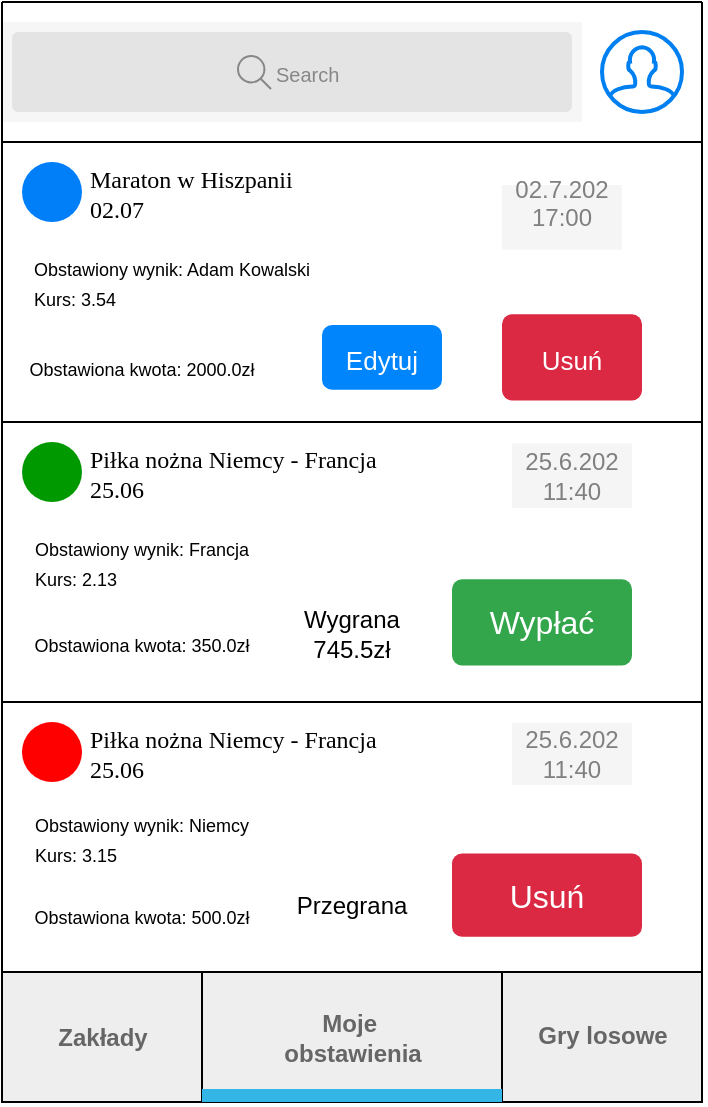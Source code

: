 <mxfile version="27.0.6">
  <diagram name="Page-1" id="MGUYogNoVj9ggv2rBeZF">
    <mxGraphModel dx="983" dy="546" grid="1" gridSize="10" guides="1" tooltips="1" connect="1" arrows="1" fold="1" page="1" pageScale="1" pageWidth="350" pageHeight="625" background="#ffffff" math="0" shadow="0">
      <root>
        <mxCell id="0" />
        <mxCell id="1" parent="0" />
        <mxCell id="UgLzqwO8WUcNo-VI_L2k-13" value="" style="shape=rect;fillColor=#F6F6F6;strokeColor=none;" parent="1" vertex="1">
          <mxGeometry y="20" width="290" height="50" as="geometry" />
        </mxCell>
        <mxCell id="UgLzqwO8WUcNo-VI_L2k-14" value="" style="html=1;strokeWidth=1;shadow=0;dashed=0;shape=mxgraph.ios7ui.marginRect;rx=3;ry=3;rectMargin=5;fillColor=#E4E4E4;strokeColor=none;" parent="UgLzqwO8WUcNo-VI_L2k-13" vertex="1">
          <mxGeometry width="290" height="50" as="geometry" />
        </mxCell>
        <mxCell id="UgLzqwO8WUcNo-VI_L2k-15" value="&lt;font style=&quot;font-size: 10px;&quot;&gt;Search&lt;/font&gt;" style="shape=mxgraph.ios7.icons.looking_glass;strokeColor=#878789;fillColor=none;fontColor=#878789;labelPosition=right;verticalLabelPosition=middle;align=left;verticalAlign=middle;fontSize=6;fontStyle=0;spacingTop=2;sketch=0;html=1;" parent="UgLzqwO8WUcNo-VI_L2k-13" vertex="1">
          <mxGeometry x="0.5" y="0.5" width="16.5" height="16.5" relative="1" as="geometry">
            <mxPoint x="-27" y="-8" as="offset" />
          </mxGeometry>
        </mxCell>
        <mxCell id="UgLzqwO8WUcNo-VI_L2k-25" value="" style="endArrow=none;html=1;rounded=0;" parent="1" edge="1">
          <mxGeometry width="50" height="50" relative="1" as="geometry">
            <mxPoint y="120" as="sourcePoint" />
            <mxPoint x="349" y="120" as="targetPoint" />
          </mxGeometry>
        </mxCell>
        <mxCell id="UgLzqwO8WUcNo-VI_L2k-28" value="" style="endArrow=none;html=1;rounded=0;" parent="1" edge="1">
          <mxGeometry width="50" height="50" relative="1" as="geometry">
            <mxPoint y="80" as="sourcePoint" />
            <mxPoint x="349" y="80" as="targetPoint" />
          </mxGeometry>
        </mxCell>
        <mxCell id="UgLzqwO8WUcNo-VI_L2k-42" value="" style="shape=rect;strokeColor=default;fillColor=default;gradientColor=none;shadow=0;sketch=0;hachureGap=4;pointerEvents=0;fontFamily=Architects Daughter;fontSource=https%3A%2F%2Ffonts.googleapis.com%2Fcss%3Ffamily%3DArchitects%2BDaughter;fontSize=20;movable=1;resizable=1;rotatable=1;deletable=1;editable=1;locked=0;connectable=1;" parent="1" vertex="1">
          <mxGeometry y="80" width="350" height="140" as="geometry" />
        </mxCell>
        <mxCell id="UgLzqwO8WUcNo-VI_L2k-43" value="&lt;span style=&quot;font-size: 12px;&quot;&gt;Maraton w Hiszpanii&lt;/span&gt;&lt;div&gt;&lt;span style=&quot;font-size: 12px;&quot;&gt;02.07&lt;/span&gt;&lt;/div&gt;" style="shape=ellipse;strokeColor=none;fillColor=#007FF8;fontSize=8;fontColor=#000000;align=left;spacingTop=1;spacingLeft=2;labelPosition=right;verticalLabelPosition=middle;verticalAlign=middle;sketch=0;hachureGap=4;pointerEvents=0;fontFamily=Verdana;html=1;" parent="UgLzqwO8WUcNo-VI_L2k-42" vertex="1">
          <mxGeometry width="30" height="30" relative="1" as="geometry">
            <mxPoint x="10" y="10" as="offset" />
          </mxGeometry>
        </mxCell>
        <mxCell id="Rik8_3UsQrIRvoAK4gwr-26" value="&#xa;02.7.202&lt;div&gt;17:00&lt;/div&gt;&#xa;&#xa;" style="text;html=1;align=center;verticalAlign=middle;whiteSpace=wrap;rounded=0;fillColor=#f5f5f5;fontColor=#808080;strokeColor=none;" parent="UgLzqwO8WUcNo-VI_L2k-42" vertex="1">
          <mxGeometry x="250" y="21.538" width="60" height="32.308" as="geometry" />
        </mxCell>
        <mxCell id="Rik8_3UsQrIRvoAK4gwr-28" value="&lt;div&gt;&lt;font style=&quot;font-size: 9px;&quot;&gt;Obstawiony wynik: Adam Kowalski&lt;/font&gt;&lt;/div&gt;&lt;div align=&quot;left&quot;&gt;&lt;font style=&quot;font-size: 9px;&quot;&gt;Kurs: 3.54&lt;/font&gt;&lt;/div&gt;" style="text;html=1;align=center;verticalAlign=middle;whiteSpace=wrap;rounded=0;" parent="UgLzqwO8WUcNo-VI_L2k-42" vertex="1">
          <mxGeometry x="10" y="53.846" width="150" height="32.308" as="geometry" />
        </mxCell>
        <mxCell id="Rik8_3UsQrIRvoAK4gwr-31" value="&lt;font style=&quot;font-size: 13px;&quot;&gt;Edytuj&lt;/font&gt;" style="html=1;shadow=0;dashed=0;shape=mxgraph.bootstrap.rrect;rSize=5;strokeColor=none;strokeWidth=1;fillColor=#0085FC;fontColor=#FFFFFF;whiteSpace=wrap;align=center;verticalAlign=middle;spacingLeft=0;fontStyle=0;fontSize=16;spacing=5;" parent="UgLzqwO8WUcNo-VI_L2k-42" vertex="1">
          <mxGeometry x="160" y="91.538" width="60" height="32.308" as="geometry" />
        </mxCell>
        <mxCell id="Rik8_3UsQrIRvoAK4gwr-33" value="&lt;font style=&quot;font-size: 13px;&quot;&gt;Usuń&lt;/font&gt;" style="html=1;shadow=0;dashed=0;shape=mxgraph.bootstrap.rrect;rSize=5;strokeColor=none;strokeWidth=1;fillColor=#DB2843;fontColor=#FFFFFF;whiteSpace=wrap;align=center;verticalAlign=middle;spacingLeft=0;fontStyle=0;fontSize=16;spacing=5;" parent="UgLzqwO8WUcNo-VI_L2k-42" vertex="1">
          <mxGeometry x="250" y="86.154" width="70" height="43.077" as="geometry" />
        </mxCell>
        <mxCell id="Rik8_3UsQrIRvoAK4gwr-48" value="&lt;font style=&quot;font-size: 9px;&quot;&gt;Obstawiona kwota: 2000.0zł&lt;/font&gt;" style="text;html=1;align=center;verticalAlign=middle;whiteSpace=wrap;rounded=0;" parent="UgLzqwO8WUcNo-VI_L2k-42" vertex="1">
          <mxGeometry x="10" y="102.308" width="120" height="21.538" as="geometry" />
        </mxCell>
        <mxCell id="Rik8_3UsQrIRvoAK4gwr-24" value="" style="html=1;verticalLabelPosition=bottom;align=center;labelBackgroundColor=#ffffff;verticalAlign=top;strokeWidth=2;strokeColor=#0080F0;shadow=0;dashed=0;shape=mxgraph.ios7.icons.user;" parent="1" vertex="1">
          <mxGeometry x="300" y="25" width="40" height="40" as="geometry" />
        </mxCell>
        <mxCell id="Rik8_3UsQrIRvoAK4gwr-34" value="" style="shape=rect;strokeColor=default;fillColor=default;gradientColor=none;shadow=0;sketch=0;hachureGap=4;pointerEvents=0;fontFamily=Architects Daughter;fontSource=https%3A%2F%2Ffonts.googleapis.com%2Fcss%3Ffamily%3DArchitects%2BDaughter;fontSize=20;movable=1;resizable=1;rotatable=1;deletable=1;editable=1;locked=0;connectable=1;" parent="1" vertex="1">
          <mxGeometry y="220" width="350" height="140" as="geometry" />
        </mxCell>
        <mxCell id="Rik8_3UsQrIRvoAK4gwr-35" value="&lt;div&gt;&lt;span style=&quot;font-size: 12px;&quot;&gt;Piłka nożna Niemcy - Francja&lt;/span&gt;&lt;/div&gt;&lt;div&gt;&lt;span style=&quot;font-size: 12px;&quot;&gt;25.06&lt;/span&gt;&lt;/div&gt;" style="shape=ellipse;strokeColor=none;fillColor=#009900;fontSize=8;fontColor=#000000;align=left;spacingTop=1;spacingLeft=2;labelPosition=right;verticalLabelPosition=middle;verticalAlign=middle;sketch=0;hachureGap=4;pointerEvents=0;fontFamily=Verdana;html=1;" parent="Rik8_3UsQrIRvoAK4gwr-34" vertex="1">
          <mxGeometry width="30" height="30" relative="1" as="geometry">
            <mxPoint x="10" y="10" as="offset" />
          </mxGeometry>
        </mxCell>
        <mxCell id="Rik8_3UsQrIRvoAK4gwr-37" value="&lt;div&gt;&lt;font style=&quot;font-size: 9px;&quot;&gt;Obstawiony wynik: Francja&lt;/font&gt;&lt;/div&gt;&lt;div align=&quot;left&quot;&gt;&lt;font style=&quot;font-size: 9px;&quot;&gt;Kurs: 2.13&lt;/font&gt;&lt;/div&gt;" style="text;html=1;align=center;verticalAlign=middle;whiteSpace=wrap;rounded=0;" parent="Rik8_3UsQrIRvoAK4gwr-34" vertex="1">
          <mxGeometry x="5" y="53.846" width="130" height="32.308" as="geometry" />
        </mxCell>
        <mxCell id="Rik8_3UsQrIRvoAK4gwr-32" value="&lt;br&gt;25.6.202&lt;div&gt;11:40&lt;/div&gt;&lt;div&gt;&lt;br/&gt;&lt;/div&gt;" style="text;html=1;align=center;verticalAlign=middle;whiteSpace=wrap;rounded=0;fillColor=#f5f5f5;fontColor=#808080;strokeColor=none;" parent="Rik8_3UsQrIRvoAK4gwr-34" vertex="1">
          <mxGeometry x="255" y="10.769" width="60" height="32.308" as="geometry" />
        </mxCell>
        <mxCell id="Rik8_3UsQrIRvoAK4gwr-50" value="&lt;font style=&quot;font-size: 9px;&quot;&gt;Obstawiona kwota: 350.0zł&lt;/font&gt;" style="text;html=1;align=center;verticalAlign=middle;whiteSpace=wrap;rounded=0;" parent="Rik8_3UsQrIRvoAK4gwr-34" vertex="1">
          <mxGeometry x="10" y="100.154" width="120" height="21.538" as="geometry" />
        </mxCell>
        <mxCell id="Rik8_3UsQrIRvoAK4gwr-51" value="Wypłać" style="html=1;shadow=0;dashed=0;shape=mxgraph.bootstrap.rrect;rSize=5;strokeColor=none;strokeWidth=1;fillColor=#33A64C;fontColor=#FFFFFF;whiteSpace=wrap;align=center;verticalAlign=middle;spacingLeft=0;fontStyle=0;fontSize=16;spacing=5;" parent="Rik8_3UsQrIRvoAK4gwr-34" vertex="1">
          <mxGeometry x="225" y="78.615" width="90" height="43.077" as="geometry" />
        </mxCell>
        <mxCell id="Rik8_3UsQrIRvoAK4gwr-52" value="Wygrana 745.5zł" style="text;html=1;align=center;verticalAlign=middle;whiteSpace=wrap;rounded=0;" parent="Rik8_3UsQrIRvoAK4gwr-34" vertex="1">
          <mxGeometry x="145" y="89.385" width="60" height="32.308" as="geometry" />
        </mxCell>
        <mxCell id="Rik8_3UsQrIRvoAK4gwr-53" value="" style="shape=rect;strokeColor=default;fillColor=default;gradientColor=none;shadow=0;sketch=0;hachureGap=4;pointerEvents=0;fontFamily=Architects Daughter;fontSource=https%3A%2F%2Ffonts.googleapis.com%2Fcss%3Ffamily%3DArchitects%2BDaughter;fontSize=20;movable=1;resizable=1;rotatable=1;deletable=1;editable=1;locked=0;connectable=1;" parent="1" vertex="1">
          <mxGeometry y="360" width="350" height="135" as="geometry" />
        </mxCell>
        <mxCell id="Rik8_3UsQrIRvoAK4gwr-54" value="&lt;div&gt;&lt;span style=&quot;font-size: 12px;&quot;&gt;Piłka nożna Niemcy - Francja&lt;/span&gt;&lt;/div&gt;&lt;div&gt;&lt;span style=&quot;font-size: 12px;&quot;&gt;25.06&lt;/span&gt;&lt;/div&gt;" style="shape=ellipse;strokeColor=none;fillColor=#FF0000;fontSize=8;fontColor=#000000;align=left;spacingTop=1;spacingLeft=2;labelPosition=right;verticalLabelPosition=middle;verticalAlign=middle;sketch=0;hachureGap=4;pointerEvents=0;fontFamily=Verdana;html=1;" parent="Rik8_3UsQrIRvoAK4gwr-53" vertex="1">
          <mxGeometry width="30" height="30" relative="1" as="geometry">
            <mxPoint x="10" y="10" as="offset" />
          </mxGeometry>
        </mxCell>
        <mxCell id="Rik8_3UsQrIRvoAK4gwr-55" value="&lt;div&gt;&lt;font style=&quot;font-size: 9px;&quot;&gt;Obstawiony wynik: Niemcy&lt;/font&gt;&lt;/div&gt;&lt;div align=&quot;left&quot;&gt;&lt;font style=&quot;font-size: 9px;&quot;&gt;Kurs: 3.15&lt;/font&gt;&lt;/div&gt;" style="text;html=1;align=center;verticalAlign=middle;whiteSpace=wrap;rounded=0;" parent="Rik8_3UsQrIRvoAK4gwr-53" vertex="1">
          <mxGeometry x="5" y="51.923" width="130" height="31.154" as="geometry" />
        </mxCell>
        <mxCell id="Rik8_3UsQrIRvoAK4gwr-56" value="&lt;br&gt;25.6.202&lt;div&gt;11:40&lt;/div&gt;&lt;div&gt;&lt;br/&gt;&lt;/div&gt;" style="text;html=1;align=center;verticalAlign=middle;whiteSpace=wrap;rounded=0;fillColor=#f5f5f5;fontColor=#808080;strokeColor=none;" parent="Rik8_3UsQrIRvoAK4gwr-53" vertex="1">
          <mxGeometry x="255" y="10.385" width="60" height="31.154" as="geometry" />
        </mxCell>
        <mxCell id="Rik8_3UsQrIRvoAK4gwr-57" value="&lt;font style=&quot;font-size: 9px;&quot;&gt;Obstawiona kwota: 500.0zł&lt;/font&gt;" style="text;html=1;align=center;verticalAlign=middle;whiteSpace=wrap;rounded=0;" parent="Rik8_3UsQrIRvoAK4gwr-53" vertex="1">
          <mxGeometry x="10" y="96.577" width="120" height="20.769" as="geometry" />
        </mxCell>
        <mxCell id="Rik8_3UsQrIRvoAK4gwr-59" value="Przegrana" style="text;html=1;align=center;verticalAlign=middle;whiteSpace=wrap;rounded=0;" parent="Rik8_3UsQrIRvoAK4gwr-53" vertex="1">
          <mxGeometry x="145" y="86.192" width="60" height="31.154" as="geometry" />
        </mxCell>
        <mxCell id="Rik8_3UsQrIRvoAK4gwr-60" value="Usuń" style="html=1;shadow=0;dashed=0;shape=mxgraph.bootstrap.rrect;rSize=5;strokeColor=none;strokeWidth=1;fillColor=#DB2843;fontColor=#FFFFFF;whiteSpace=wrap;align=center;verticalAlign=middle;spacingLeft=0;fontStyle=0;fontSize=16;spacing=5;" parent="Rik8_3UsQrIRvoAK4gwr-53" vertex="1">
          <mxGeometry x="225" y="75.808" width="95" height="41.538" as="geometry" />
        </mxCell>
        <mxCell id="Rik8_3UsQrIRvoAK4gwr-61" value="" style="endArrow=none;html=1;rounded=0;exitX=-0.001;exitY=0.002;exitDx=0;exitDy=0;exitPerimeter=0;entryX=0;entryY=1;entryDx=0;entryDy=0;" parent="1" target="Rik8_3UsQrIRvoAK4gwr-53" edge="1">
          <mxGeometry width="50" height="50" relative="1" as="geometry">
            <mxPoint x="-0.35" y="495.13" as="sourcePoint" />
            <mxPoint x="-10" y="420" as="targetPoint" />
          </mxGeometry>
        </mxCell>
        <mxCell id="geiL3Sx0utcLc4iKAXen-1" value="" style="strokeWidth=1;html=1;shadow=0;dashed=0;shape=mxgraph.android.rrect;rSize=0;fillColor=#eeeeee;strokeColor=default;" vertex="1" parent="1">
          <mxGeometry y="495" width="350" height="65" as="geometry" />
        </mxCell>
        <mxCell id="geiL3Sx0utcLc4iKAXen-2" value="" style="strokeWidth=1;html=1;shadow=0;dashed=0;shape=mxgraph.android.anchor;fontStyle=1;fontColor=#666666;" vertex="1" parent="geiL3Sx0utcLc4iKAXen-1">
          <mxGeometry width="50" height="65" as="geometry" />
        </mxCell>
        <mxCell id="geiL3Sx0utcLc4iKAXen-3" value="Zakłady" style="strokeWidth=1;html=1;shadow=0;dashed=0;shape=mxgraph.android.rrect;rSize=0;fontStyle=1;fillColor=none;strokeColor=default;fontColor=#666666;" vertex="1" parent="geiL3Sx0utcLc4iKAXen-1">
          <mxGeometry width="100" height="65" as="geometry" />
        </mxCell>
        <mxCell id="geiL3Sx0utcLc4iKAXen-5" value="Gry losowe" style="strokeWidth=1;html=1;shadow=0;dashed=0;shape=mxgraph.android.anchor;fontStyle=1;fontColor=#666666;strokeColor=default;" vertex="1" parent="geiL3Sx0utcLc4iKAXen-1">
          <mxGeometry x="250" y="-0.001" width="100" height="65" as="geometry" />
        </mxCell>
        <mxCell id="geiL3Sx0utcLc4iKAXen-6" value="&lt;div&gt;Moje&amp;nbsp;&lt;/div&gt;&lt;div&gt;obstawienia&lt;/div&gt;" style="strokeWidth=1;html=1;shadow=0;dashed=0;shape=mxgraph.android.anchor;fontStyle=1;fontColor=#666666;strokeColor=default;" vertex="1" parent="geiL3Sx0utcLc4iKAXen-1">
          <mxGeometry x="124" width="102.5" height="65" as="geometry" />
        </mxCell>
        <mxCell id="geiL3Sx0utcLc4iKAXen-7" value="" style="endArrow=none;html=1;rounded=0;" edge="1" parent="geiL3Sx0utcLc4iKAXen-1">
          <mxGeometry width="50" height="50" relative="1" as="geometry">
            <mxPoint x="250" as="sourcePoint" />
            <mxPoint x="250" y="65" as="targetPoint" />
          </mxGeometry>
        </mxCell>
        <mxCell id="geiL3Sx0utcLc4iKAXen-4" value="" style="strokeWidth=1;html=1;shadow=0;dashed=0;shape=mxgraph.android.rrect;rSize=0;fillColor=#33b5e5;strokeColor=none;" vertex="1" parent="geiL3Sx0utcLc4iKAXen-1">
          <mxGeometry x="100" y="58.5" width="150" height="6.5" as="geometry" />
        </mxCell>
        <mxCell id="geiL3Sx0utcLc4iKAXen-12" value="" style="group" vertex="1" connectable="0" parent="1">
          <mxGeometry y="10" width="350" height="80" as="geometry" />
        </mxCell>
        <mxCell id="geiL3Sx0utcLc4iKAXen-8" value="" style="endArrow=none;html=1;rounded=0;exitX=0;exitY=0;exitDx=0;exitDy=0;" edge="1" parent="geiL3Sx0utcLc4iKAXen-12">
          <mxGeometry width="50" height="50" relative="1" as="geometry">
            <mxPoint y="80" as="sourcePoint" />
            <mxPoint as="targetPoint" />
          </mxGeometry>
        </mxCell>
        <mxCell id="geiL3Sx0utcLc4iKAXen-9" value="" style="endArrow=none;html=1;rounded=0;" edge="1" parent="geiL3Sx0utcLc4iKAXen-12">
          <mxGeometry width="50" height="50" relative="1" as="geometry">
            <mxPoint x="350" y="80" as="sourcePoint" />
            <mxPoint x="350" as="targetPoint" />
          </mxGeometry>
        </mxCell>
        <mxCell id="geiL3Sx0utcLc4iKAXen-10" value="" style="endArrow=none;html=1;rounded=0;" edge="1" parent="geiL3Sx0utcLc4iKAXen-12">
          <mxGeometry width="50" height="50" relative="1" as="geometry">
            <mxPoint as="sourcePoint" />
            <mxPoint x="350" as="targetPoint" />
          </mxGeometry>
        </mxCell>
      </root>
    </mxGraphModel>
  </diagram>
</mxfile>
